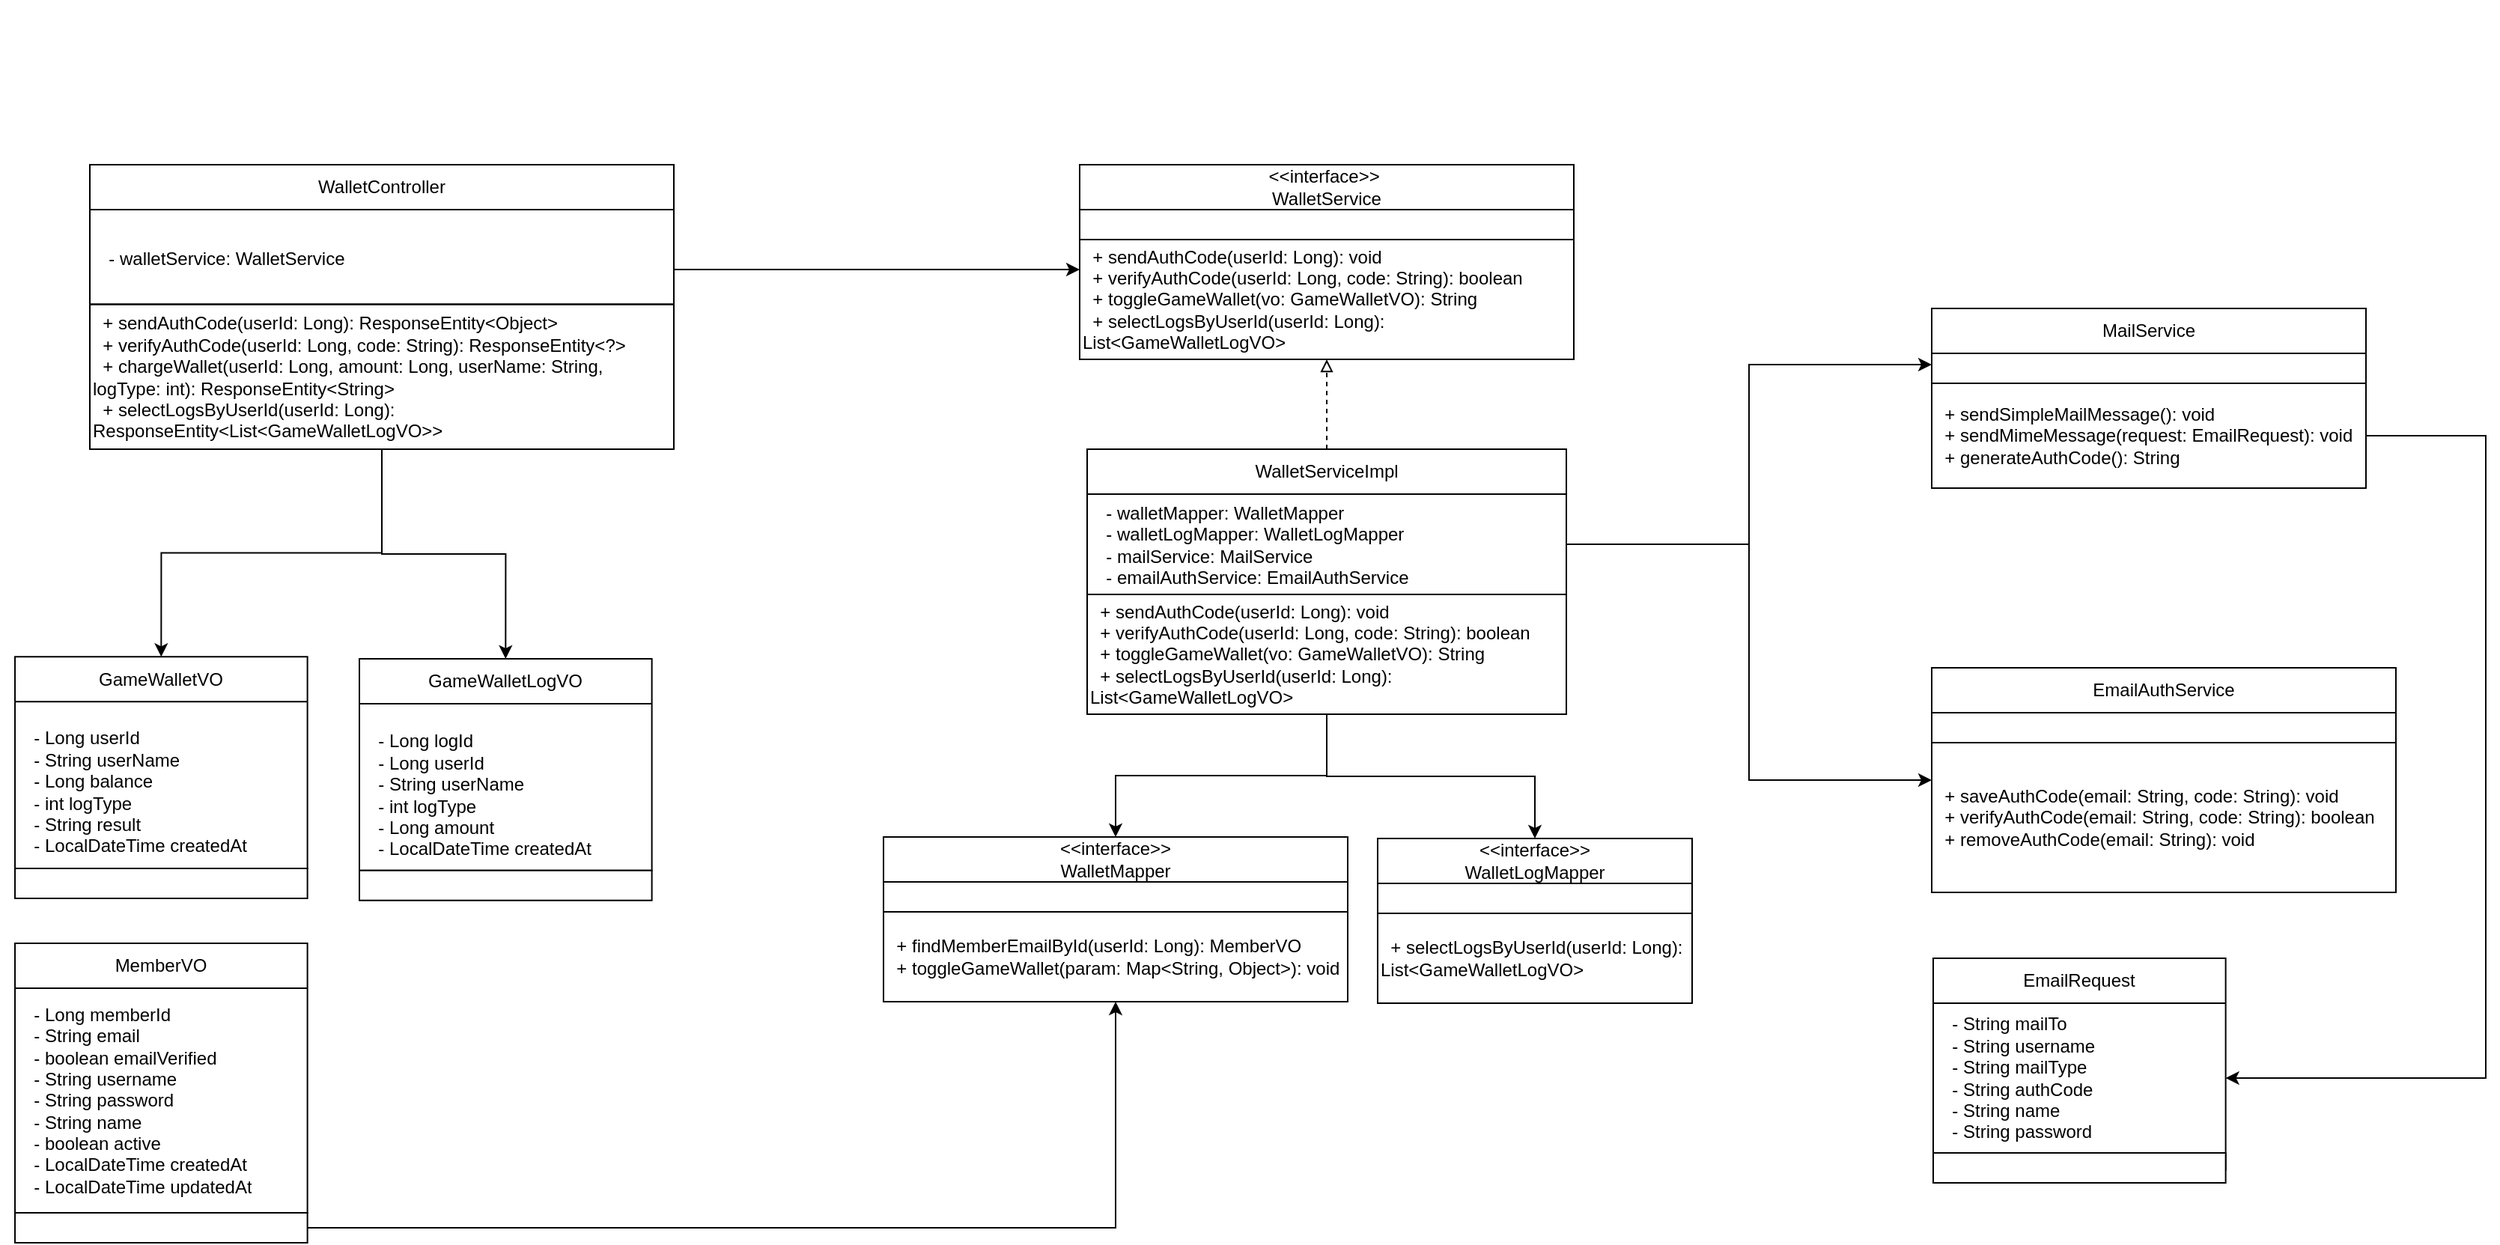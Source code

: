 <mxfile version="28.0.4">
  <diagram name="페이지-1" id="pJ2l8MtVM1wykz0mSk0O">
    <mxGraphModel dx="2037" dy="2230" grid="1" gridSize="10" guides="1" tooltips="1" connect="1" arrows="1" fold="1" page="1" pageScale="1" pageWidth="827" pageHeight="1169" math="0" shadow="0">
      <root>
        <mxCell id="0" />
        <mxCell id="1" parent="0" />
        <mxCell id="4C_lNbCFmUGSk_lYK4IK-27" value="" style="endArrow=classic;html=1;rounded=0;exitX=1;exitY=0;exitDx=0;exitDy=0;entryX=0;entryY=0.25;entryDx=0;entryDy=0;edgeStyle=orthogonalEdgeStyle;" edge="1" parent="1" source="4C_lNbCFmUGSk_lYK4IK-44" target="4C_lNbCFmUGSk_lYK4IK-36">
          <mxGeometry width="50" height="50" relative="1" as="geometry">
            <mxPoint x="319" y="323" as="sourcePoint" />
            <mxPoint x="839" y="423" as="targetPoint" />
          </mxGeometry>
        </mxCell>
        <mxCell id="4C_lNbCFmUGSk_lYK4IK-28" value="" style="endArrow=block;html=1;rounded=0;entryX=0.5;entryY=1;entryDx=0;entryDy=0;exitX=0.5;exitY=0;exitDx=0;exitDy=0;dashed=1;endFill=0;" edge="1" parent="1" source="4C_lNbCFmUGSk_lYK4IK-29" target="4C_lNbCFmUGSk_lYK4IK-36">
          <mxGeometry width="50" height="50" relative="1" as="geometry">
            <mxPoint x="409" y="333" as="sourcePoint" />
            <mxPoint x="694" y="453" as="targetPoint" />
          </mxGeometry>
        </mxCell>
        <mxCell id="4C_lNbCFmUGSk_lYK4IK-29" value="WalletServiceImpl" style="swimlane;fontStyle=0;childLayout=stackLayout;horizontal=1;startSize=30;horizontalStack=0;resizeParent=1;resizeParentMax=0;resizeLast=0;collapsible=1;marginBottom=0;whiteSpace=wrap;html=1;container=0;" vertex="1" parent="1">
          <mxGeometry x="796" y="280" width="320" height="97" as="geometry">
            <mxRectangle x="100" y="80" width="140" height="30" as="alternateBounds" />
          </mxGeometry>
        </mxCell>
        <mxCell id="4C_lNbCFmUGSk_lYK4IK-92" style="edgeStyle=orthogonalEdgeStyle;rounded=0;orthogonalLoop=1;jettySize=auto;html=1;entryX=0.5;entryY=0;entryDx=0;entryDy=0;" edge="1" parent="1" source="4C_lNbCFmUGSk_lYK4IK-31" target="4C_lNbCFmUGSk_lYK4IK-49">
          <mxGeometry relative="1" as="geometry" />
        </mxCell>
        <mxCell id="4C_lNbCFmUGSk_lYK4IK-93" style="edgeStyle=orthogonalEdgeStyle;rounded=0;orthogonalLoop=1;jettySize=auto;html=1;entryX=0.5;entryY=0;entryDx=0;entryDy=0;" edge="1" parent="1" source="4C_lNbCFmUGSk_lYK4IK-31" target="4C_lNbCFmUGSk_lYK4IK-69">
          <mxGeometry relative="1" as="geometry" />
        </mxCell>
        <mxCell id="4C_lNbCFmUGSk_lYK4IK-31" value="&lt;div&gt;&amp;nbsp; + sendAuthCode(userId: Long): void&lt;/div&gt;&lt;div&gt;&amp;nbsp; + verifyAuthCode(userId: Long, code: String): boolean&lt;/div&gt;&lt;div&gt;&amp;nbsp; + toggleGameWallet(vo: GameWalletVO): String&lt;/div&gt;&lt;div&gt;&amp;nbsp; + selectLogsByUserId(userId: Long): List&amp;lt;GameWalletLogVO&amp;gt;&lt;/div&gt;" style="rounded=0;whiteSpace=wrap;html=1;align=left;container=0;" vertex="1" parent="1">
          <mxGeometry x="796" y="377" width="320" height="80" as="geometry" />
        </mxCell>
        <mxCell id="4C_lNbCFmUGSk_lYK4IK-98" style="edgeStyle=orthogonalEdgeStyle;rounded=0;orthogonalLoop=1;jettySize=auto;html=1;entryX=0;entryY=0.75;entryDx=0;entryDy=0;" edge="1" parent="1" source="4C_lNbCFmUGSk_lYK4IK-33" target="4C_lNbCFmUGSk_lYK4IK-53">
          <mxGeometry relative="1" as="geometry" />
        </mxCell>
        <mxCell id="4C_lNbCFmUGSk_lYK4IK-100" style="edgeStyle=orthogonalEdgeStyle;rounded=0;orthogonalLoop=1;jettySize=auto;html=1;entryX=0;entryY=0.25;entryDx=0;entryDy=0;" edge="1" parent="1" source="4C_lNbCFmUGSk_lYK4IK-33" target="4C_lNbCFmUGSk_lYK4IK-61">
          <mxGeometry relative="1" as="geometry" />
        </mxCell>
        <mxCell id="4C_lNbCFmUGSk_lYK4IK-33" value="&lt;div&gt;&amp;nbsp; - walletMapper: WalletMapper&lt;/div&gt;&lt;div&gt;&amp;nbsp; - walletLogMapper: WalletLogMapper&lt;/div&gt;&lt;div&gt;&amp;nbsp; - mailService: MailService&lt;/div&gt;&lt;div&gt;&amp;nbsp; - emailAuthService: EmailAuthService&lt;/div&gt;" style="text;strokeColor=none;fillColor=none;align=left;verticalAlign=middle;spacingLeft=4;spacingRight=4;overflow=hidden;points=[[0,0.5],[1,0.5]];portConstraint=eastwest;rotatable=0;whiteSpace=wrap;html=1;container=0;" vertex="1" parent="1">
          <mxGeometry x="796" y="310" width="320" height="67" as="geometry" />
        </mxCell>
        <mxCell id="4C_lNbCFmUGSk_lYK4IK-34" value="" style="group" vertex="1" connectable="0" parent="1">
          <mxGeometry x="730" y="90" width="330" height="164.63" as="geometry" />
        </mxCell>
        <mxCell id="4C_lNbCFmUGSk_lYK4IK-35" value="&amp;lt;&amp;lt;interface&amp;gt;&amp;gt;&amp;nbsp;&lt;div&gt;WalletService&lt;/div&gt;" style="swimlane;fontStyle=0;childLayout=stackLayout;horizontal=1;startSize=30;horizontalStack=0;resizeParent=1;resizeParentMax=0;resizeLast=0;collapsible=1;marginBottom=0;whiteSpace=wrap;html=1;container=0;" vertex="1" parent="4C_lNbCFmUGSk_lYK4IK-34">
          <mxGeometry x="61" width="330" height="50" as="geometry">
            <mxRectangle x="100" y="80" width="140" height="30" as="alternateBounds" />
          </mxGeometry>
        </mxCell>
        <mxCell id="4C_lNbCFmUGSk_lYK4IK-36" value="&lt;div&gt;&amp;nbsp; + sendAuthCode(userId: Long): void&lt;/div&gt;&lt;div&gt;&amp;nbsp; + verifyAuthCode(userId: Long, code: String): boolean&lt;/div&gt;&lt;div&gt;&amp;nbsp; + toggleGameWallet(vo: GameWalletVO): String&lt;/div&gt;&lt;div&gt;&amp;nbsp; + selectLogsByUserId(userId: Long): List&amp;lt;GameWalletLogVO&amp;gt;&lt;/div&gt;" style="rounded=0;whiteSpace=wrap;html=1;align=left;container=0;" vertex="1" parent="4C_lNbCFmUGSk_lYK4IK-34">
          <mxGeometry x="61" y="50" width="330" height="80" as="geometry" />
        </mxCell>
        <mxCell id="4C_lNbCFmUGSk_lYK4IK-38" value="" style="group" vertex="1" connectable="0" parent="1">
          <mxGeometry x="70" y="420" width="250" height="370" as="geometry" />
        </mxCell>
        <mxCell id="4C_lNbCFmUGSk_lYK4IK-39" value="" style="group" vertex="1" connectable="0" parent="4C_lNbCFmUGSk_lYK4IK-38">
          <mxGeometry width="250" height="240" as="geometry" />
        </mxCell>
        <mxCell id="4C_lNbCFmUGSk_lYK4IK-40" value="GameWalletVO" style="swimlane;fontStyle=0;childLayout=stackLayout;horizontal=1;startSize=30;horizontalStack=0;resizeParent=1;resizeParentMax=0;resizeLast=0;collapsible=1;marginBottom=0;whiteSpace=wrap;html=1;container=0;" vertex="1" parent="4C_lNbCFmUGSk_lYK4IK-39">
          <mxGeometry x="10" y="-1.36" width="195.31" height="141.36" as="geometry">
            <mxRectangle x="100" y="80" width="140" height="30" as="alternateBounds" />
          </mxGeometry>
        </mxCell>
        <mxCell id="4C_lNbCFmUGSk_lYK4IK-41" value="&lt;div&gt;&amp;nbsp; - Long userId&lt;/div&gt;&lt;div&gt;&amp;nbsp; - String userName&lt;/div&gt;&lt;div&gt;&amp;nbsp; - Long balance&lt;/div&gt;&lt;div&gt;&amp;nbsp; - int logType&lt;/div&gt;&lt;div&gt;&amp;nbsp; - String result&lt;/div&gt;&lt;div&gt;&amp;nbsp; - LocalDateTime createdAt&lt;/div&gt;" style="text;strokeColor=none;fillColor=none;align=left;verticalAlign=middle;spacingLeft=4;spacingRight=4;overflow=hidden;points=[[0,0.5],[1,0.5]];portConstraint=eastwest;rotatable=0;whiteSpace=wrap;html=1;container=0;" vertex="1" parent="4C_lNbCFmUGSk_lYK4IK-39">
          <mxGeometry x="10" y="28.64" width="195.31" height="121.36" as="geometry" />
        </mxCell>
        <mxCell id="4C_lNbCFmUGSk_lYK4IK-42" value="" style="rounded=0;whiteSpace=wrap;html=1;align=left;container=0;" vertex="1" parent="4C_lNbCFmUGSk_lYK4IK-39">
          <mxGeometry x="10" y="140" width="195.31" height="20" as="geometry" />
        </mxCell>
        <mxCell id="4C_lNbCFmUGSk_lYK4IK-79" value="MemberVO" style="swimlane;fontStyle=0;childLayout=stackLayout;horizontal=1;startSize=30;horizontalStack=0;resizeParent=1;resizeParentMax=0;resizeLast=0;collapsible=1;marginBottom=0;whiteSpace=wrap;html=1;container=0;" vertex="1" parent="4C_lNbCFmUGSk_lYK4IK-38">
          <mxGeometry x="10" y="190" width="195.31" height="180" as="geometry">
            <mxRectangle x="100" y="80" width="140" height="30" as="alternateBounds" />
          </mxGeometry>
        </mxCell>
        <mxCell id="4C_lNbCFmUGSk_lYK4IK-80" value="&lt;div&gt;&amp;nbsp; - Long memberId&lt;/div&gt;&lt;div&gt;&amp;nbsp; - String email&lt;/div&gt;&lt;div&gt;&amp;nbsp; - boolean emailVerified&lt;/div&gt;&lt;div&gt;&amp;nbsp; - String username&lt;/div&gt;&lt;div&gt;&amp;nbsp; - String password&lt;/div&gt;&lt;div&gt;&amp;nbsp; - String name&lt;/div&gt;&lt;div&gt;&amp;nbsp; - boolean active&lt;/div&gt;&lt;div&gt;&amp;nbsp; - LocalDateTime createdAt&lt;/div&gt;&lt;div&gt;&amp;nbsp; - LocalDateTime updatedAt&lt;/div&gt;" style="text;strokeColor=none;fillColor=none;align=left;verticalAlign=middle;spacingLeft=4;spacingRight=4;overflow=hidden;points=[[0,0.5],[1,0.5]];portConstraint=eastwest;rotatable=0;whiteSpace=wrap;html=1;container=0;" vertex="1" parent="4C_lNbCFmUGSk_lYK4IK-38">
          <mxGeometry x="10" y="220" width="195.31" height="150" as="geometry" />
        </mxCell>
        <mxCell id="4C_lNbCFmUGSk_lYK4IK-43" value="" style="group" vertex="1" connectable="0" parent="1">
          <mxGeometry x="130" y="90" width="390" height="190" as="geometry" />
        </mxCell>
        <mxCell id="4C_lNbCFmUGSk_lYK4IK-44" value="&lt;div&gt;&amp;nbsp; + sendAuthCode(userId: Long): ResponseEntity&amp;lt;Object&amp;gt;&lt;/div&gt;&lt;div&gt;&amp;nbsp; + verifyAuthCode(userId: Long, code: String): ResponseEntity&amp;lt;?&amp;gt;&lt;/div&gt;&lt;div&gt;&amp;nbsp; + chargeWallet(userId: Long, amount: Long, userName: String, logType: int): ResponseEntity&amp;lt;String&amp;gt;&lt;/div&gt;&lt;div&gt;&amp;nbsp; + selectLogsByUserId(userId: Long): ResponseEntity&amp;lt;List&amp;lt;GameWalletLogVO&amp;gt;&amp;gt;&lt;/div&gt;" style="rounded=0;whiteSpace=wrap;html=1;align=left;container=0;" vertex="1" parent="4C_lNbCFmUGSk_lYK4IK-43">
          <mxGeometry y="93.24" width="390" height="96.76" as="geometry" />
        </mxCell>
        <mxCell id="4C_lNbCFmUGSk_lYK4IK-45" value="WalletController" style="swimlane;fontStyle=0;childLayout=stackLayout;horizontal=1;startSize=30;horizontalStack=0;resizeParent=1;resizeParentMax=0;resizeLast=0;collapsible=1;marginBottom=0;whiteSpace=wrap;html=1;container=0;" vertex="1" parent="4C_lNbCFmUGSk_lYK4IK-43">
          <mxGeometry width="390" height="93.24" as="geometry">
            <mxRectangle x="100" y="80" width="140" height="30" as="alternateBounds" />
          </mxGeometry>
        </mxCell>
        <mxCell id="4C_lNbCFmUGSk_lYK4IK-46" value="&amp;nbsp; - walletService: WalletService" style="text;strokeColor=none;fillColor=none;align=left;verticalAlign=middle;spacingLeft=4;spacingRight=4;overflow=hidden;points=[[0,0.5],[1,0.5]];portConstraint=eastwest;rotatable=0;whiteSpace=wrap;html=1;container=0;" vertex="1" parent="4C_lNbCFmUGSk_lYK4IK-43">
          <mxGeometry y="31.765" width="390" height="61.475" as="geometry" />
        </mxCell>
        <mxCell id="4C_lNbCFmUGSk_lYK4IK-48" value="" style="group" vertex="1" connectable="0" parent="1">
          <mxGeometry x="660" y="539" width="310" height="120" as="geometry" />
        </mxCell>
        <mxCell id="4C_lNbCFmUGSk_lYK4IK-49" value="&lt;div&gt;&amp;lt;&amp;lt;interface&amp;gt;&amp;gt;&lt;/div&gt;WalletMapper" style="swimlane;fontStyle=0;childLayout=stackLayout;horizontal=1;startSize=30;horizontalStack=0;resizeParent=1;resizeParentMax=0;resizeLast=0;collapsible=1;marginBottom=0;whiteSpace=wrap;html=1;container=0;" vertex="1" parent="4C_lNbCFmUGSk_lYK4IK-48">
          <mxGeometry width="310" height="50" as="geometry">
            <mxRectangle x="100" y="80" width="140" height="30" as="alternateBounds" />
          </mxGeometry>
        </mxCell>
        <mxCell id="4C_lNbCFmUGSk_lYK4IK-51" value="&lt;div&gt;&amp;nbsp; + findMemberEmailById(userId: Long): MemberVO&lt;/div&gt;&lt;div&gt;&amp;nbsp; + toggleGameWallet(param: Map&amp;lt;String, Object&amp;gt;): void&lt;/div&gt;" style="rounded=0;whiteSpace=wrap;html=1;align=left;container=0;" vertex="1" parent="4C_lNbCFmUGSk_lYK4IK-48">
          <mxGeometry y="50" width="310" height="60" as="geometry" />
        </mxCell>
        <mxCell id="4C_lNbCFmUGSk_lYK4IK-58" value="" style="group" vertex="1" connectable="0" parent="1">
          <mxGeometry x="1230" y="-20" width="380" height="406" as="geometry" />
        </mxCell>
        <mxCell id="4C_lNbCFmUGSk_lYK4IK-59" value="" style="group" vertex="1" connectable="0" parent="4C_lNbCFmUGSk_lYK4IK-58">
          <mxGeometry x="130" y="446" width="310" height="150" as="geometry" />
        </mxCell>
        <mxCell id="4C_lNbCFmUGSk_lYK4IK-60" value="EmailAuthService" style="swimlane;fontStyle=0;childLayout=stackLayout;horizontal=1;startSize=30;horizontalStack=0;resizeParent=1;resizeParentMax=0;resizeLast=0;collapsible=1;marginBottom=0;whiteSpace=wrap;html=1;container=0;" vertex="1" parent="4C_lNbCFmUGSk_lYK4IK-59">
          <mxGeometry width="309.992" height="50" as="geometry">
            <mxRectangle x="100" y="80" width="140" height="30" as="alternateBounds" />
          </mxGeometry>
        </mxCell>
        <mxCell id="4C_lNbCFmUGSk_lYK4IK-61" value="&lt;div&gt;&amp;nbsp; + saveAuthCode(email: String, code: String): void&lt;/div&gt;&lt;div&gt;&amp;nbsp; + verifyAuthCode(email: String, code: String): boolean&lt;/div&gt;&lt;div&gt;&amp;nbsp; + removeAuthCode(email: String): void&lt;/div&gt;" style="rounded=0;whiteSpace=wrap;html=1;align=left;container=0;" vertex="1" parent="4C_lNbCFmUGSk_lYK4IK-59">
          <mxGeometry y="50" width="310.0" height="100" as="geometry" />
        </mxCell>
        <mxCell id="4C_lNbCFmUGSk_lYK4IK-52" value="" style="group" vertex="1" connectable="0" parent="4C_lNbCFmUGSk_lYK4IK-58">
          <mxGeometry x="140" y="206" width="290" height="160" as="geometry" />
        </mxCell>
        <mxCell id="4C_lNbCFmUGSk_lYK4IK-104" value="" style="group" vertex="1" connectable="0" parent="4C_lNbCFmUGSk_lYK4IK-52">
          <mxGeometry x="-10" width="290" height="120" as="geometry" />
        </mxCell>
        <mxCell id="4C_lNbCFmUGSk_lYK4IK-53" value="MailService" style="swimlane;fontStyle=0;childLayout=stackLayout;horizontal=1;startSize=30;horizontalStack=0;resizeParent=1;resizeParentMax=0;resizeLast=0;collapsible=1;marginBottom=0;whiteSpace=wrap;html=1;container=0;" vertex="1" parent="4C_lNbCFmUGSk_lYK4IK-104">
          <mxGeometry width="290" height="50" as="geometry">
            <mxRectangle x="100" y="80" width="140" height="30" as="alternateBounds" />
          </mxGeometry>
        </mxCell>
        <mxCell id="4C_lNbCFmUGSk_lYK4IK-54" value="&lt;div&gt;&amp;nbsp; + sendSimpleMailMessage(): void&lt;/div&gt;&lt;div&gt;&amp;nbsp; + sendMimeMessage(request: EmailRequest): void&lt;/div&gt;&lt;div&gt;&amp;nbsp; + generateAuthCode(): String&lt;/div&gt;" style="rounded=0;whiteSpace=wrap;html=1;align=left;container=0;" vertex="1" parent="4C_lNbCFmUGSk_lYK4IK-104">
          <mxGeometry y="50" width="290" height="70" as="geometry" />
        </mxCell>
        <mxCell id="4C_lNbCFmUGSk_lYK4IK-68" value="" style="group" vertex="1" connectable="0" parent="1">
          <mxGeometry x="990" y="540" width="210" height="120" as="geometry" />
        </mxCell>
        <mxCell id="4C_lNbCFmUGSk_lYK4IK-69" value="&lt;div&gt;&amp;lt;&amp;lt;interface&amp;gt;&amp;gt;&lt;/div&gt;WalletLogMapper" style="swimlane;fontStyle=0;childLayout=stackLayout;horizontal=1;startSize=30;horizontalStack=0;resizeParent=1;resizeParentMax=0;resizeLast=0;collapsible=1;marginBottom=0;whiteSpace=wrap;html=1;container=0;" vertex="1" parent="4C_lNbCFmUGSk_lYK4IK-68">
          <mxGeometry width="210.0" height="50" as="geometry">
            <mxRectangle x="100" y="80" width="140" height="30" as="alternateBounds" />
          </mxGeometry>
        </mxCell>
        <mxCell id="4C_lNbCFmUGSk_lYK4IK-70" value="&amp;nbsp; + selectLogsByUserId(userId: Long): List&amp;lt;GameWalletLogVO&amp;gt;" style="rounded=0;whiteSpace=wrap;html=1;align=left;container=0;" vertex="1" parent="4C_lNbCFmUGSk_lYK4IK-68">
          <mxGeometry y="50" width="210.0" height="60" as="geometry" />
        </mxCell>
        <mxCell id="4C_lNbCFmUGSk_lYK4IK-82" value="EmailRequest" style="swimlane;fontStyle=0;childLayout=stackLayout;horizontal=1;startSize=30;horizontalStack=0;resizeParent=1;resizeParentMax=0;resizeLast=0;collapsible=1;marginBottom=0;whiteSpace=wrap;html=1;container=0;" vertex="1" parent="1">
          <mxGeometry x="1361" y="620" width="195.31" height="141.36" as="geometry">
            <mxRectangle x="100" y="80" width="140" height="30" as="alternateBounds" />
          </mxGeometry>
        </mxCell>
        <mxCell id="4C_lNbCFmUGSk_lYK4IK-83" value="&lt;div&gt;&amp;nbsp; - String mailTo&lt;/div&gt;&lt;div&gt;&amp;nbsp; - String username&lt;/div&gt;&lt;div&gt;&amp;nbsp; - String mailType&lt;/div&gt;&lt;div&gt;&amp;nbsp; - String authCode&lt;/div&gt;&lt;div&gt;&amp;nbsp; - String name&lt;/div&gt;&lt;div&gt;&amp;nbsp; - String password&lt;/div&gt;" style="text;strokeColor=none;fillColor=none;align=left;verticalAlign=middle;spacingLeft=4;spacingRight=4;overflow=hidden;points=[[0,0.5],[1,0.5]];portConstraint=eastwest;rotatable=0;whiteSpace=wrap;html=1;container=0;" vertex="1" parent="1">
          <mxGeometry x="1361" y="650" width="195.31" height="100" as="geometry" />
        </mxCell>
        <mxCell id="4C_lNbCFmUGSk_lYK4IK-84" value="" style="rounded=0;whiteSpace=wrap;html=1;align=left;container=0;" vertex="1" parent="1">
          <mxGeometry x="1361" y="750" width="195.31" height="20" as="geometry" />
        </mxCell>
        <mxCell id="4C_lNbCFmUGSk_lYK4IK-89" value="GameWalletLogVO" style="swimlane;fontStyle=0;childLayout=stackLayout;horizontal=1;startSize=30;horizontalStack=0;resizeParent=1;resizeParentMax=0;resizeLast=0;collapsible=1;marginBottom=0;whiteSpace=wrap;html=1;container=0;" vertex="1" parent="1">
          <mxGeometry x="310" y="420" width="195.31" height="141.36" as="geometry">
            <mxRectangle x="100" y="80" width="140" height="30" as="alternateBounds" />
          </mxGeometry>
        </mxCell>
        <mxCell id="4C_lNbCFmUGSk_lYK4IK-90" value="&lt;div&gt;&amp;nbsp; - Long logId&lt;/div&gt;&lt;div&gt;&amp;nbsp; - Long userId&lt;/div&gt;&lt;div&gt;&amp;nbsp; - String userName&lt;/div&gt;&lt;div&gt;&amp;nbsp; - int logType&lt;/div&gt;&lt;div&gt;&amp;nbsp; - Long amount&lt;/div&gt;&lt;div&gt;&amp;nbsp; - LocalDateTime createdAt&lt;/div&gt;" style="text;strokeColor=none;fillColor=none;align=left;verticalAlign=middle;spacingLeft=4;spacingRight=4;overflow=hidden;points=[[0,0.5],[1,0.5]];portConstraint=eastwest;rotatable=0;whiteSpace=wrap;html=1;container=0;" vertex="1" parent="1">
          <mxGeometry x="310" y="450" width="195.31" height="121.36" as="geometry" />
        </mxCell>
        <mxCell id="4C_lNbCFmUGSk_lYK4IK-91" value="" style="rounded=0;whiteSpace=wrap;html=1;align=left;container=0;" vertex="1" parent="1">
          <mxGeometry x="310" y="561.36" width="195.31" height="20" as="geometry" />
        </mxCell>
        <mxCell id="4C_lNbCFmUGSk_lYK4IK-103" style="edgeStyle=orthogonalEdgeStyle;rounded=0;orthogonalLoop=1;jettySize=auto;html=1;entryX=0.5;entryY=1;entryDx=0;entryDy=0;" edge="1" parent="1" source="4C_lNbCFmUGSk_lYK4IK-81" target="4C_lNbCFmUGSk_lYK4IK-51">
          <mxGeometry relative="1" as="geometry" />
        </mxCell>
        <mxCell id="4C_lNbCFmUGSk_lYK4IK-81" value="" style="rounded=0;whiteSpace=wrap;html=1;align=left;container=0;" vertex="1" parent="1">
          <mxGeometry x="80" y="790" width="195.31" height="20" as="geometry" />
        </mxCell>
        <mxCell id="4C_lNbCFmUGSk_lYK4IK-101" style="edgeStyle=orthogonalEdgeStyle;rounded=0;orthogonalLoop=1;jettySize=auto;html=1;entryX=0.5;entryY=0;entryDx=0;entryDy=0;" edge="1" parent="1" source="4C_lNbCFmUGSk_lYK4IK-44" target="4C_lNbCFmUGSk_lYK4IK-40">
          <mxGeometry relative="1" as="geometry" />
        </mxCell>
        <mxCell id="4C_lNbCFmUGSk_lYK4IK-102" style="edgeStyle=orthogonalEdgeStyle;rounded=0;orthogonalLoop=1;jettySize=auto;html=1;entryX=0.5;entryY=0;entryDx=0;entryDy=0;" edge="1" parent="1" source="4C_lNbCFmUGSk_lYK4IK-44" target="4C_lNbCFmUGSk_lYK4IK-89">
          <mxGeometry relative="1" as="geometry" />
        </mxCell>
        <mxCell id="4C_lNbCFmUGSk_lYK4IK-105" style="edgeStyle=orthogonalEdgeStyle;rounded=0;orthogonalLoop=1;jettySize=auto;html=1;entryX=1;entryY=0.5;entryDx=0;entryDy=0;" edge="1" parent="1" source="4C_lNbCFmUGSk_lYK4IK-54" target="4C_lNbCFmUGSk_lYK4IK-83">
          <mxGeometry relative="1" as="geometry">
            <Array as="points">
              <mxPoint x="1730" y="271" />
              <mxPoint x="1730" y="700" />
            </Array>
          </mxGeometry>
        </mxCell>
      </root>
    </mxGraphModel>
  </diagram>
</mxfile>
